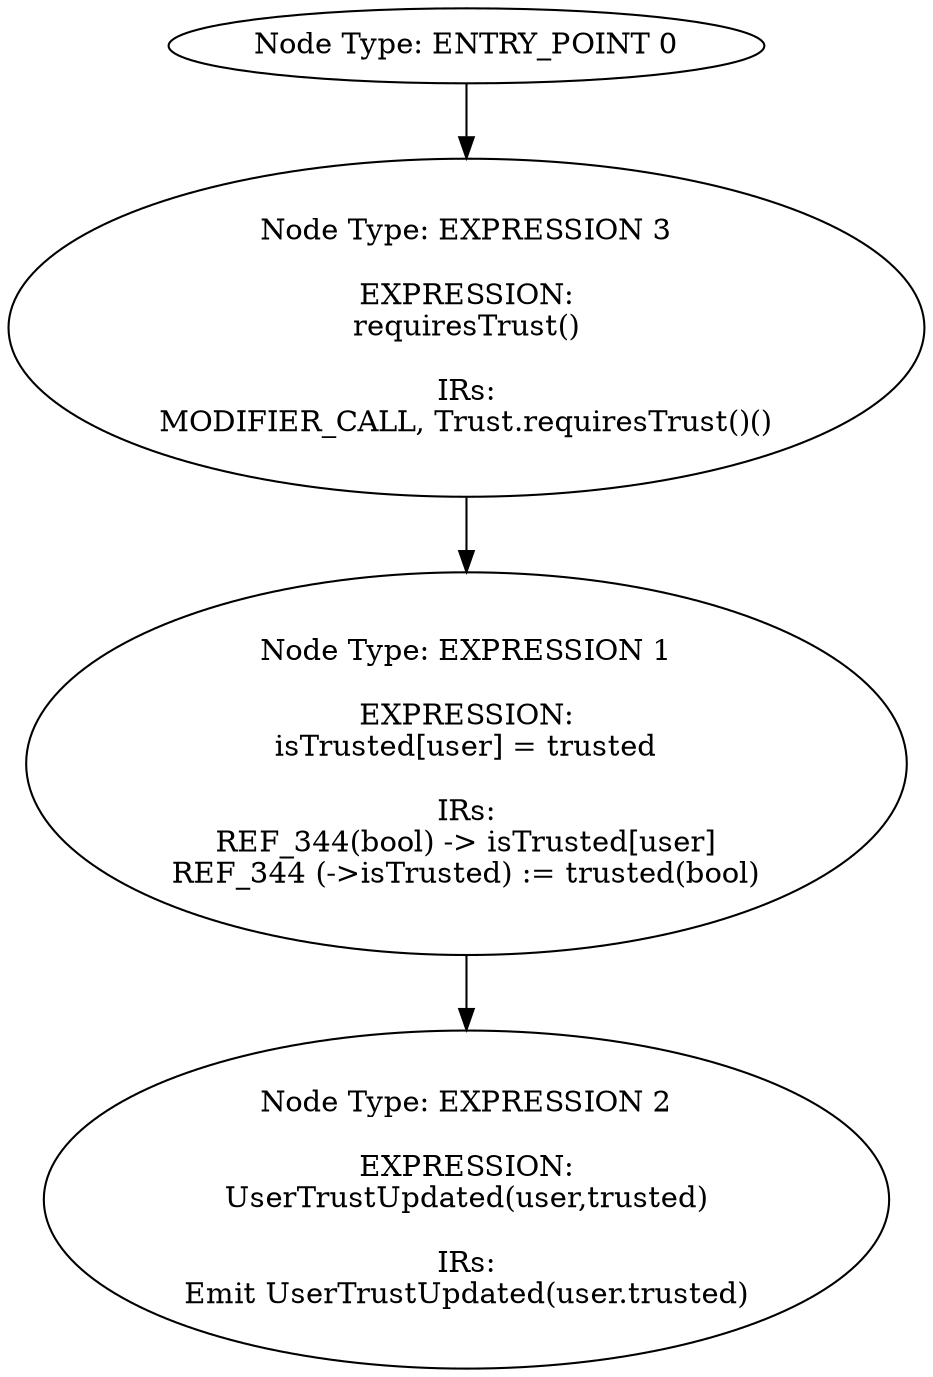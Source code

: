digraph{
0[label="Node Type: ENTRY_POINT 0
"];
0->3;
1[label="Node Type: EXPRESSION 1

EXPRESSION:
isTrusted[user] = trusted

IRs:
REF_344(bool) -> isTrusted[user]
REF_344 (->isTrusted) := trusted(bool)"];
1->2;
2[label="Node Type: EXPRESSION 2

EXPRESSION:
UserTrustUpdated(user,trusted)

IRs:
Emit UserTrustUpdated(user.trusted)"];
3[label="Node Type: EXPRESSION 3

EXPRESSION:
requiresTrust()

IRs:
MODIFIER_CALL, Trust.requiresTrust()()"];
3->1;
}
